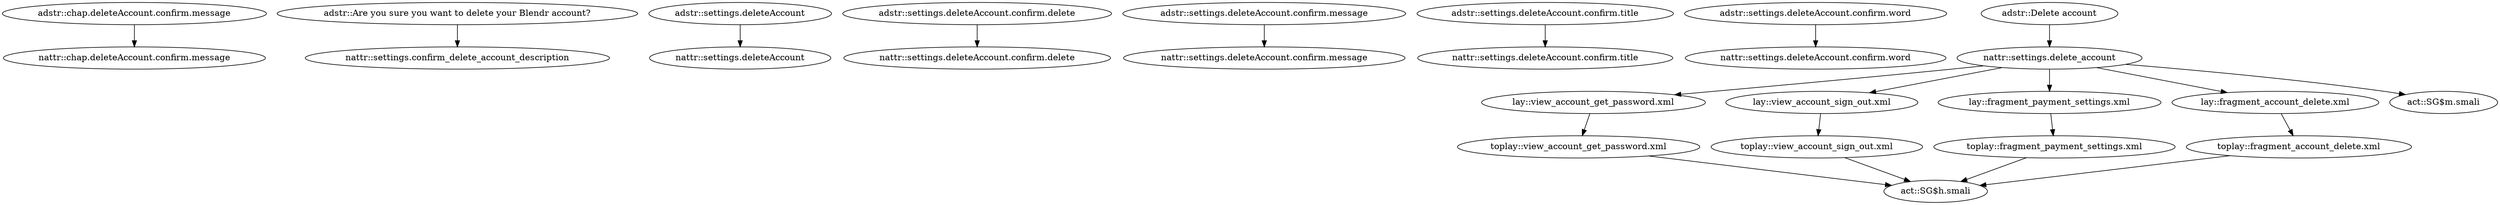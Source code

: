 digraph G {
"adstr::chap.deleteAccount.confirm.message" -> "nattr::chap.deleteAccount.confirm.message"
"adstr::Are you sure you want to delete your Blendr account?" -> "nattr::settings.confirm_delete_account_description"
"adstr::settings.deleteAccount" -> "nattr::settings.deleteAccount"
"adstr::settings.deleteAccount.confirm.delete" -> "nattr::settings.deleteAccount.confirm.delete"
"adstr::settings.deleteAccount.confirm.message" -> "nattr::settings.deleteAccount.confirm.message"
"adstr::settings.deleteAccount.confirm.title" -> "nattr::settings.deleteAccount.confirm.title"
"adstr::settings.deleteAccount.confirm.word" -> "nattr::settings.deleteAccount.confirm.word"
"adstr::Delete account" -> "nattr::settings.delete_account"
"nattr::settings.delete_account" -> "lay::view_account_get_password.xml"
"nattr::settings.delete_account" -> "lay::view_account_sign_out.xml"
"nattr::settings.delete_account" -> "lay::fragment_payment_settings.xml"
"nattr::settings.delete_account" -> "lay::fragment_account_delete.xml"
"nattr::settings.delete_account" -> "act::SG$m.smali"
"lay::view_account_get_password.xml" -> "toplay::view_account_get_password.xml"
"lay::view_account_sign_out.xml" -> "toplay::view_account_sign_out.xml"
"lay::fragment_payment_settings.xml" -> "toplay::fragment_payment_settings.xml"
"lay::fragment_account_delete.xml" -> "toplay::fragment_account_delete.xml"
"toplay::view_account_get_password.xml" -> "act::SG$h.smali"
"toplay::view_account_sign_out.xml" -> "act::SG$h.smali"
"toplay::fragment_payment_settings.xml" -> "act::SG$h.smali"
"toplay::fragment_account_delete.xml" -> "act::SG$h.smali"
}
